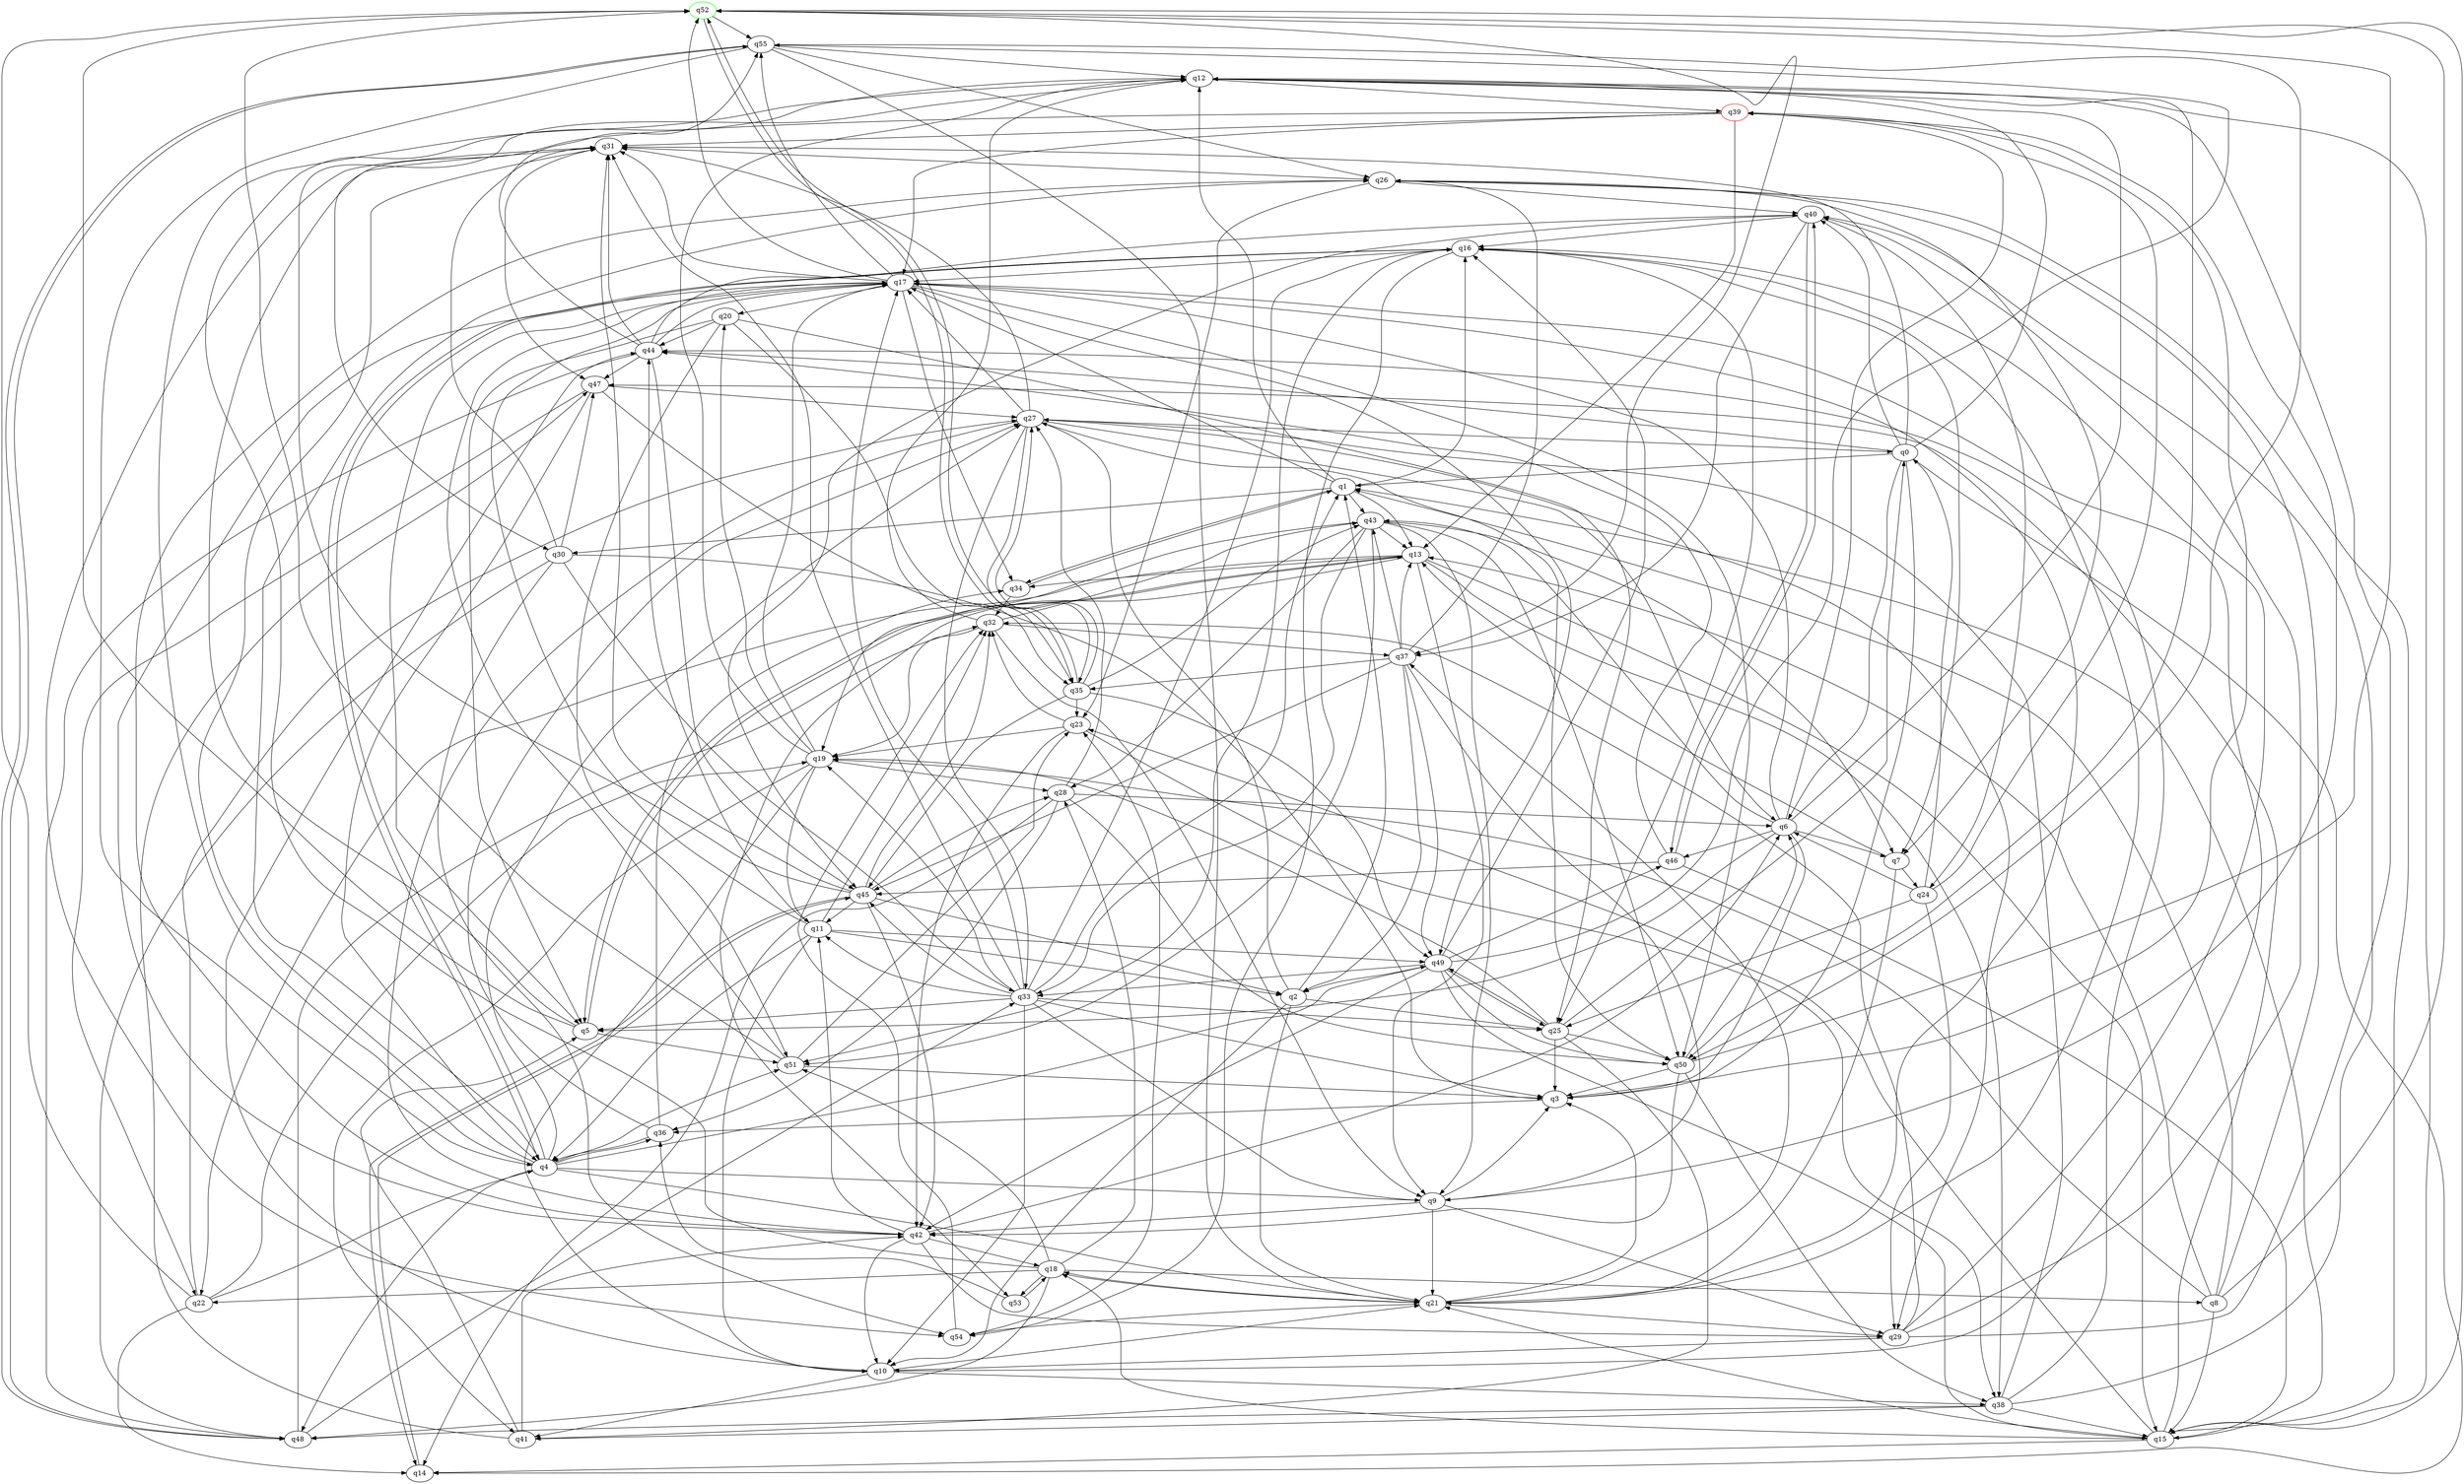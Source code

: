 digraph A{
q52 [initial=1,color=green];
q39 [final=1,color=red];
q0 -> q1;
q0 -> q3;
q0 -> q6;
q0 -> q12;
q0 -> q14;
q0 -> q31;
q0 -> q40;
q0 -> q44;
q1 -> q12;
q1 -> q13;
q1 -> q16;
q1 -> q17;
q1 -> q30;
q1 -> q34;
q1 -> q43;
q2 -> q1;
q2 -> q10;
q2 -> q21;
q2 -> q25;
q2 -> q27;
q3 -> q36;
q3 -> q39;
q4 -> q9;
q4 -> q12;
q4 -> q16;
q4 -> q21;
q4 -> q26;
q4 -> q27;
q4 -> q31;
q4 -> q36;
q4 -> q48;
q4 -> q49;
q4 -> q51;
q5 -> q13;
q5 -> q31;
q5 -> q51;
q5 -> q52;
q6 -> q3;
q6 -> q5;
q6 -> q7;
q6 -> q12;
q6 -> q17;
q6 -> q39;
q6 -> q43;
q6 -> q46;
q7 -> q13;
q7 -> q21;
q7 -> q24;
q8 -> q1;
q8 -> q13;
q8 -> q15;
q8 -> q19;
q8 -> q26;
q8 -> q52;
q9 -> q3;
q9 -> q21;
q9 -> q29;
q9 -> q42;
q10 -> q17;
q10 -> q21;
q10 -> q38;
q10 -> q41;
q10 -> q44;
q11 -> q2;
q11 -> q4;
q11 -> q10;
q11 -> q17;
q11 -> q32;
q11 -> q44;
q11 -> q49;
q12 -> q39;
q12 -> q50;
q13 -> q5;
q13 -> q9;
q13 -> q15;
q13 -> q22;
q13 -> q34;
q13 -> q38;
q13 -> q53;
q14 -> q45;
q15 -> q1;
q15 -> q12;
q15 -> q14;
q15 -> q18;
q15 -> q21;
q15 -> q23;
q15 -> q47;
q15 -> q52;
q16 -> q4;
q16 -> q7;
q16 -> q17;
q16 -> q25;
q16 -> q51;
q16 -> q54;
q17 -> q5;
q17 -> q20;
q17 -> q21;
q17 -> q31;
q17 -> q34;
q17 -> q49;
q17 -> q50;
q17 -> q52;
q17 -> q55;
q18 -> q8;
q18 -> q12;
q18 -> q21;
q18 -> q22;
q18 -> q28;
q18 -> q48;
q18 -> q51;
q18 -> q53;
q19 -> q10;
q19 -> q11;
q19 -> q12;
q19 -> q17;
q19 -> q20;
q19 -> q28;
q19 -> q41;
q20 -> q5;
q20 -> q25;
q20 -> q35;
q20 -> q44;
q20 -> q51;
q21 -> q3;
q21 -> q16;
q21 -> q18;
q21 -> q29;
q21 -> q37;
q21 -> q54;
q22 -> q4;
q22 -> q14;
q22 -> q19;
q22 -> q27;
q22 -> q52;
q23 -> q19;
q23 -> q32;
q23 -> q38;
q23 -> q42;
q24 -> q0;
q24 -> q6;
q24 -> q25;
q24 -> q29;
q24 -> q39;
q25 -> q0;
q25 -> q3;
q25 -> q19;
q25 -> q41;
q25 -> q49;
q25 -> q50;
q26 -> q7;
q26 -> q15;
q26 -> q23;
q26 -> q40;
q26 -> q42;
q27 -> q0;
q27 -> q6;
q27 -> q17;
q27 -> q29;
q27 -> q31;
q27 -> q33;
q27 -> q35;
q27 -> q42;
q27 -> q50;
q28 -> q6;
q28 -> q14;
q28 -> q27;
q28 -> q36;
q28 -> q50;
q29 -> q10;
q29 -> q12;
q29 -> q16;
q29 -> q32;
q29 -> q40;
q30 -> q3;
q30 -> q31;
q30 -> q33;
q30 -> q47;
q30 -> q48;
q30 -> q54;
q31 -> q26;
q31 -> q47;
q31 -> q54;
q32 -> q9;
q32 -> q12;
q32 -> q19;
q32 -> q37;
q32 -> q43;
q33 -> q1;
q33 -> q3;
q33 -> q5;
q33 -> q9;
q33 -> q10;
q33 -> q11;
q33 -> q16;
q33 -> q17;
q33 -> q19;
q33 -> q25;
q33 -> q31;
q33 -> q45;
q34 -> q1;
q34 -> q32;
q35 -> q23;
q35 -> q27;
q35 -> q43;
q35 -> q45;
q35 -> q49;
q35 -> q52;
q36 -> q4;
q36 -> q27;
q36 -> q34;
q37 -> q2;
q37 -> q9;
q37 -> q13;
q37 -> q26;
q37 -> q35;
q37 -> q43;
q37 -> q45;
q37 -> q49;
q38 -> q15;
q38 -> q27;
q38 -> q40;
q38 -> q41;
q38 -> q44;
q38 -> q48;
q39 -> q9;
q39 -> q13;
q39 -> q17;
q39 -> q30;
q39 -> q31;
q40 -> q16;
q40 -> q24;
q40 -> q37;
q40 -> q45;
q40 -> q46;
q41 -> q5;
q41 -> q42;
q41 -> q47;
q42 -> q6;
q42 -> q10;
q42 -> q11;
q42 -> q17;
q42 -> q18;
q42 -> q29;
q43 -> q7;
q43 -> q9;
q43 -> q13;
q43 -> q19;
q43 -> q28;
q43 -> q33;
q43 -> q50;
q43 -> q51;
q44 -> q17;
q44 -> q31;
q44 -> q40;
q44 -> q45;
q44 -> q47;
q44 -> q48;
q44 -> q55;
q45 -> q2;
q45 -> q11;
q45 -> q12;
q45 -> q14;
q45 -> q28;
q45 -> q31;
q45 -> q32;
q45 -> q42;
q46 -> q15;
q46 -> q40;
q46 -> q44;
q46 -> q45;
q47 -> q4;
q47 -> q22;
q47 -> q27;
q47 -> q35;
q48 -> q32;
q48 -> q33;
q48 -> q55;
q49 -> q2;
q49 -> q15;
q49 -> q16;
q49 -> q25;
q49 -> q33;
q49 -> q42;
q49 -> q46;
q49 -> q50;
q49 -> q55;
q50 -> q3;
q50 -> q6;
q50 -> q38;
q50 -> q42;
q50 -> q52;
q51 -> q3;
q51 -> q17;
q51 -> q23;
q51 -> q52;
q52 -> q35;
q52 -> q37;
q52 -> q55;
q53 -> q18;
q53 -> q36;
q54 -> q23;
q54 -> q32;
q55 -> q4;
q55 -> q12;
q55 -> q21;
q55 -> q26;
q55 -> q48;
q55 -> q50;
}